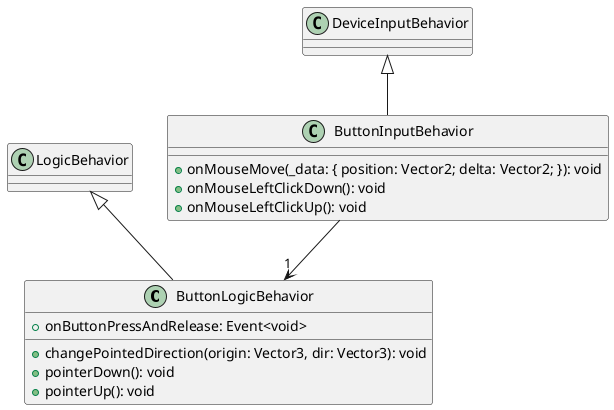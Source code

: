 @startuml
class ButtonLogicBehavior extends LogicBehavior {
    +onButtonPressAndRelease: Event<void>
    +changePointedDirection(origin: Vector3, dir: Vector3): void
    +pointerDown(): void
    +pointerUp(): void
}
class ButtonInputBehavior extends DeviceInputBehavior {
    +onMouseMove(_data: { position: Vector2; delta: Vector2; }): void
    +onMouseLeftClickDown(): void
    +onMouseLeftClickUp(): void
}
ButtonInputBehavior --> "1" ButtonLogicBehavior
@enduml